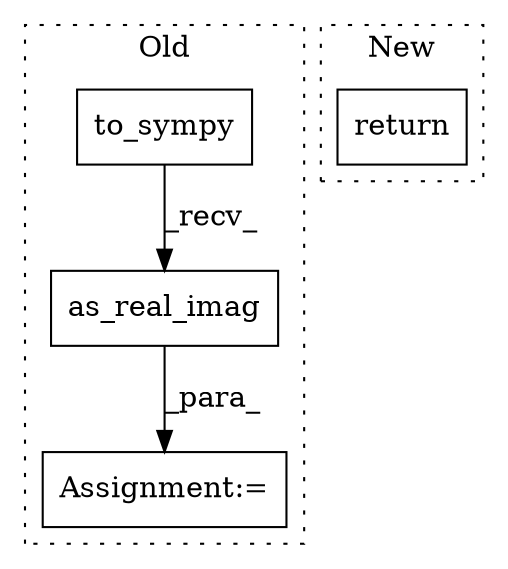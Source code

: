 digraph G {
subgraph cluster0 {
1 [label="as_real_imag" a="32" s="5387" l="14" shape="box"];
3 [label="to_sympy" a="32" s="5352" l="10" shape="box"];
4 [label="Assignment:=" a="7" s="5341" l="1" shape="box"];
label = "Old";
style="dotted";
}
subgraph cluster1 {
2 [label="return" a="41" s="5103" l="7" shape="box"];
label = "New";
style="dotted";
}
1 -> 4 [label="_para_"];
3 -> 1 [label="_recv_"];
}